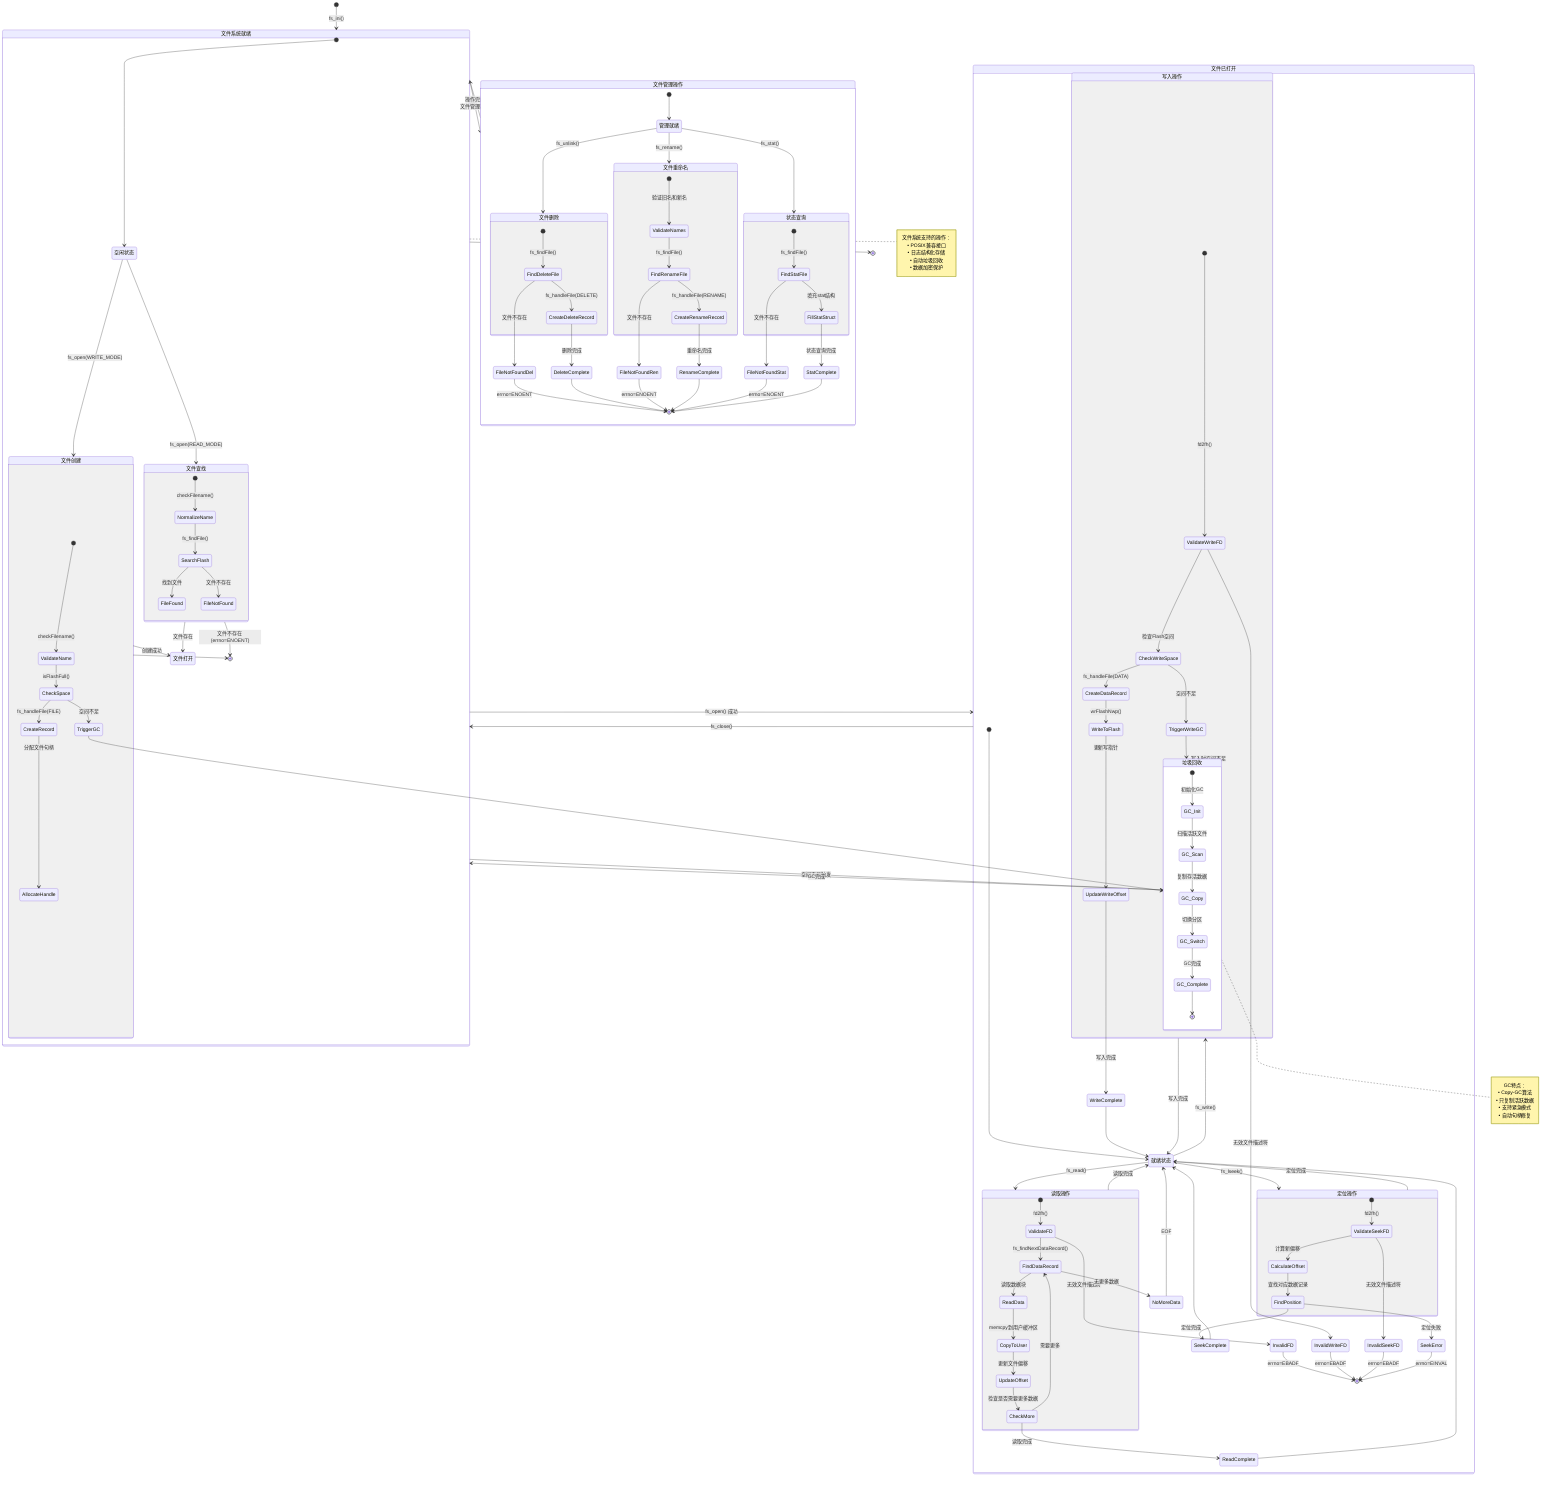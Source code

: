 stateDiagram-v2
    [*] --> FileSystem_Ready : fs_ini()
    
    state "文件系统就绪" as FileSystem_Ready {
        [*] --> Idle
        
        state "空闲状态" as Idle
        state "文件查找" as Finding
        state "文件创建" as Creating
        state "文件打开" as Opening
        
        Idle --> Finding : fs_open(READ_MODE)
        Idle --> Creating : fs_open(WRITE_MODE)
        
        state Finding {
            [*] --> NormalizeName : checkFilename()
            NormalizeName --> SearchFlash : fs_findFile()
            SearchFlash --> FileFound : 找到文件
            SearchFlash --> FileNotFound : 文件不存在
        }
        
        state Creating {
            [*] --> ValidateName : checkFilename()
            ValidateName --> CheckSpace : isFlashFull()
            CheckSpace --> CreateRecord : fs_handleFile(FILE)
            CheckSpace --> TriggerGC : 空间不足
            TriggerGC --> GarbageCollection
            CreateRecord --> AllocateHandle : 分配文件句柄
        }
        
        Finding --> Opening : 文件存在
        Creating --> Opening : 创建成功
        Finding --> [*] : 文件不存在 (errno=ENOENT)
        Creating --> [*] : 创建失败
    }
    
    state "文件已打开" as FileOpened {
        [*] --> Ready
        
        state "就绪状态" as Ready
        state "读取操作" as Reading
        state "写入操作" as Writing
        state "定位操作" as Seeking
        
        Ready --> Reading : fs_read()
        Ready --> Writing : fs_write() 
        Ready --> Seeking : fs_lseek()
        
        state Reading {
            [*] --> ValidateFD : fd2fh()
            ValidateFD --> InvalidFD : 无效文件描述符
            ValidateFD --> FindDataRecord : fs_findNextDataRecord()
            FindDataRecord --> NoMoreData : 无更多数据
            FindDataRecord --> ReadData : 读取数据块
            ReadData --> CopyToUser : memcpy到用户缓冲区
            CopyToUser --> UpdateOffset : 更新文件偏移
            UpdateOffset --> CheckMore : 检查是否需要更多数据
            CheckMore --> FindDataRecord : 需要更多
            CheckMore --> ReadComplete : 读取完成
        }
        
        state Writing {
            [*] --> ValidateWriteFD : fd2fh()
            ValidateWriteFD --> InvalidWriteFD : 无效文件描述符
            ValidateWriteFD --> CheckWriteSpace : 检查Flash空间
            CheckWriteSpace --> CreateDataRecord : fs_handleFile(DATA)
            CheckWriteSpace --> TriggerWriteGC : 空间不足
            TriggerWriteGC --> GarbageCollection
            CreateDataRecord --> WriteToFlash : wrFlashNwp()
            WriteToFlash --> UpdateWriteOffset : 更新写指针
            UpdateWriteOffset --> WriteComplete : 写入完成
        }
        
        state Seeking {
            [*] --> ValidateSeekFD : fd2fh()
            ValidateSeekFD --> InvalidSeekFD : 无效文件描述符
            ValidateSeekFD --> CalculateOffset : 计算新偏移
            CalculateOffset --> FindPosition : 查找对应数据记录
            FindPosition --> SeekComplete : 定位完成
            FindPosition --> SeekError : 定位失败
        }
        
        Reading --> Ready : 读取完成
        Writing --> Ready : 写入完成
        Seeking --> Ready : 定位完成
        
        InvalidFD --> [*] : errno=EBADF
        NoMoreData --> Ready : EOF
        ReadComplete --> Ready
        InvalidWriteFD --> [*] : errno=EBADF
        WriteComplete --> Ready
        InvalidSeekFD --> [*] : errno=EBADF
        SeekComplete --> Ready
        SeekError --> [*] : errno=EINVAL
    }
    
    state "文件管理操作" as FileManagement {
        [*] --> ManagementReady
        
        state "管理就绪" as ManagementReady
        state "文件删除" as Deleting
        state "文件重命名" as Renaming
        state "状态查询" as Stating
        
        ManagementReady --> Deleting : fs_unlink()
        ManagementReady --> Renaming : fs_rename()
        ManagementReady --> Stating : fs_stat()
        
        state Deleting {
            [*] --> FindDeleteFile : fs_findFile()
            FindDeleteFile --> FileNotFoundDel : 文件不存在
            FindDeleteFile --> CreateDeleteRecord : fs_handleFile(DELETE)
            CreateDeleteRecord --> DeleteComplete : 删除完成
        }
        
        state Renaming {
            [*] --> ValidateNames : 验证旧名和新名
            ValidateNames --> FindRenameFile : fs_findFile()
            FindRenameFile --> FileNotFoundRen : 文件不存在
            FindRenameFile --> CreateRenameRecord : fs_handleFile(RENAME)
            CreateRenameRecord --> RenameComplete : 重命名完成
        }
        
        state Stating {
            [*] --> FindStatFile : fs_findFile()
            FindStatFile --> FileNotFoundStat : 文件不存在
            FindStatFile --> FillStatStruct : 填充stat结构
            FillStatStruct --> StatComplete : 状态查询完成
        }
        
        FileNotFoundDel --> [*] : errno=ENOENT
        DeleteComplete --> [*]
        FileNotFoundRen --> [*] : errno=ENOENT
        RenameComplete --> [*]
        FileNotFoundStat --> [*] : errno=ENOENT
        StatComplete --> [*]
    }
    
    state "垃圾回收" as GarbageCollection {
        [*] --> GC_Init : 初始化GC
        GC_Init --> GC_Scan : 扫描活跃文件
        GC_Scan --> GC_Copy : 复制存活数据
        GC_Copy --> GC_Switch : 切换分区
        GC_Switch --> GC_Complete : GC完成
        GC_Complete --> [*]
    }
    
    FileSystem_Ready --> FileOpened : fs_open() 成功
    FileOpened --> FileSystem_Ready : fs_close()
    
    FileSystem_Ready --> FileManagement : 文件管理操作
    FileManagement --> FileSystem_Ready : 操作完成
    
    FileSystem_Ready --> GarbageCollection : 空间不足触发
    FileOpened --> GarbageCollection : 写入时空间不足
    GarbageCollection --> FileSystem_Ready : GC完成
    
    FileSystem_Ready --> [*] : fs_erase()
    
    note right of FileSystem_Ready
        文件系统支持的操作：
        • POSIX兼容接口
        • 日志结构化存储
        • 自动垃圾回收
        • 数据加密保护
    end note
    
    note right of GarbageCollection
        GC特点：
        • Copy-GC算法
        • 只复制活跃数据
        • 支持紧急模式
        • 自动句柄修复
    end note